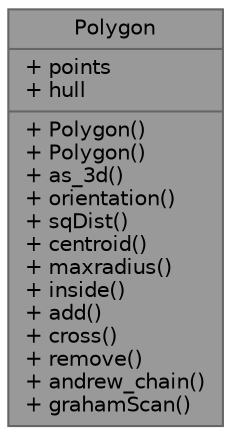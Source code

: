 digraph "Polygon"
{
 // LATEX_PDF_SIZE
  bgcolor="transparent";
  edge [fontname=Helvetica,fontsize=10,labelfontname=Helvetica,labelfontsize=10];
  node [fontname=Helvetica,fontsize=10,shape=box,height=0.2,width=0.4];
  Node1 [shape=record,label="{Polygon\n|+ points\l+ hull\l|+ Polygon()\l+ Polygon()\l+ as_3d()\l+ orientation()\l+ sqDist()\l+ centroid()\l+ maxradius()\l+ inside()\l+ add()\l+ cross()\l+ remove()\l+ andrew_chain()\l+ grahamScan()\l}",height=0.2,width=0.4,color="gray40", fillcolor="grey60", style="filled", fontcolor="black",tooltip=" "];
}
